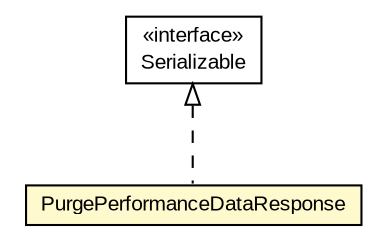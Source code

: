 #!/usr/local/bin/dot
#
# Class diagram 
# Generated by UMLGraph version R5_6-24-gf6e263 (http://www.umlgraph.org/)
#

digraph G {
	edge [fontname="arial",fontsize=10,labelfontname="arial",labelfontsize=10];
	node [fontname="arial",fontsize=10,shape=plaintext];
	nodesep=0.25;
	ranksep=0.5;
	// org.miloss.fgsms.services.interfaces.dataaccessservice.PurgePerformanceDataResponse
	c863357 [label=<<table title="org.miloss.fgsms.services.interfaces.dataaccessservice.PurgePerformanceDataResponse" border="0" cellborder="1" cellspacing="0" cellpadding="2" port="p" bgcolor="lemonChiffon" href="./PurgePerformanceDataResponse.html">
		<tr><td><table border="0" cellspacing="0" cellpadding="1">
<tr><td align="center" balign="center"> PurgePerformanceDataResponse </td></tr>
		</table></td></tr>
		</table>>, URL="./PurgePerformanceDataResponse.html", fontname="arial", fontcolor="black", fontsize=10.0];
	//org.miloss.fgsms.services.interfaces.dataaccessservice.PurgePerformanceDataResponse implements java.io.Serializable
	c864259:p -> c863357:p [dir=back,arrowtail=empty,style=dashed];
	// java.io.Serializable
	c864259 [label=<<table title="java.io.Serializable" border="0" cellborder="1" cellspacing="0" cellpadding="2" port="p" href="http://java.sun.com/j2se/1.4.2/docs/api/java/io/Serializable.html">
		<tr><td><table border="0" cellspacing="0" cellpadding="1">
<tr><td align="center" balign="center"> &#171;interface&#187; </td></tr>
<tr><td align="center" balign="center"> Serializable </td></tr>
		</table></td></tr>
		</table>>, URL="http://java.sun.com/j2se/1.4.2/docs/api/java/io/Serializable.html", fontname="arial", fontcolor="black", fontsize=10.0];
}

